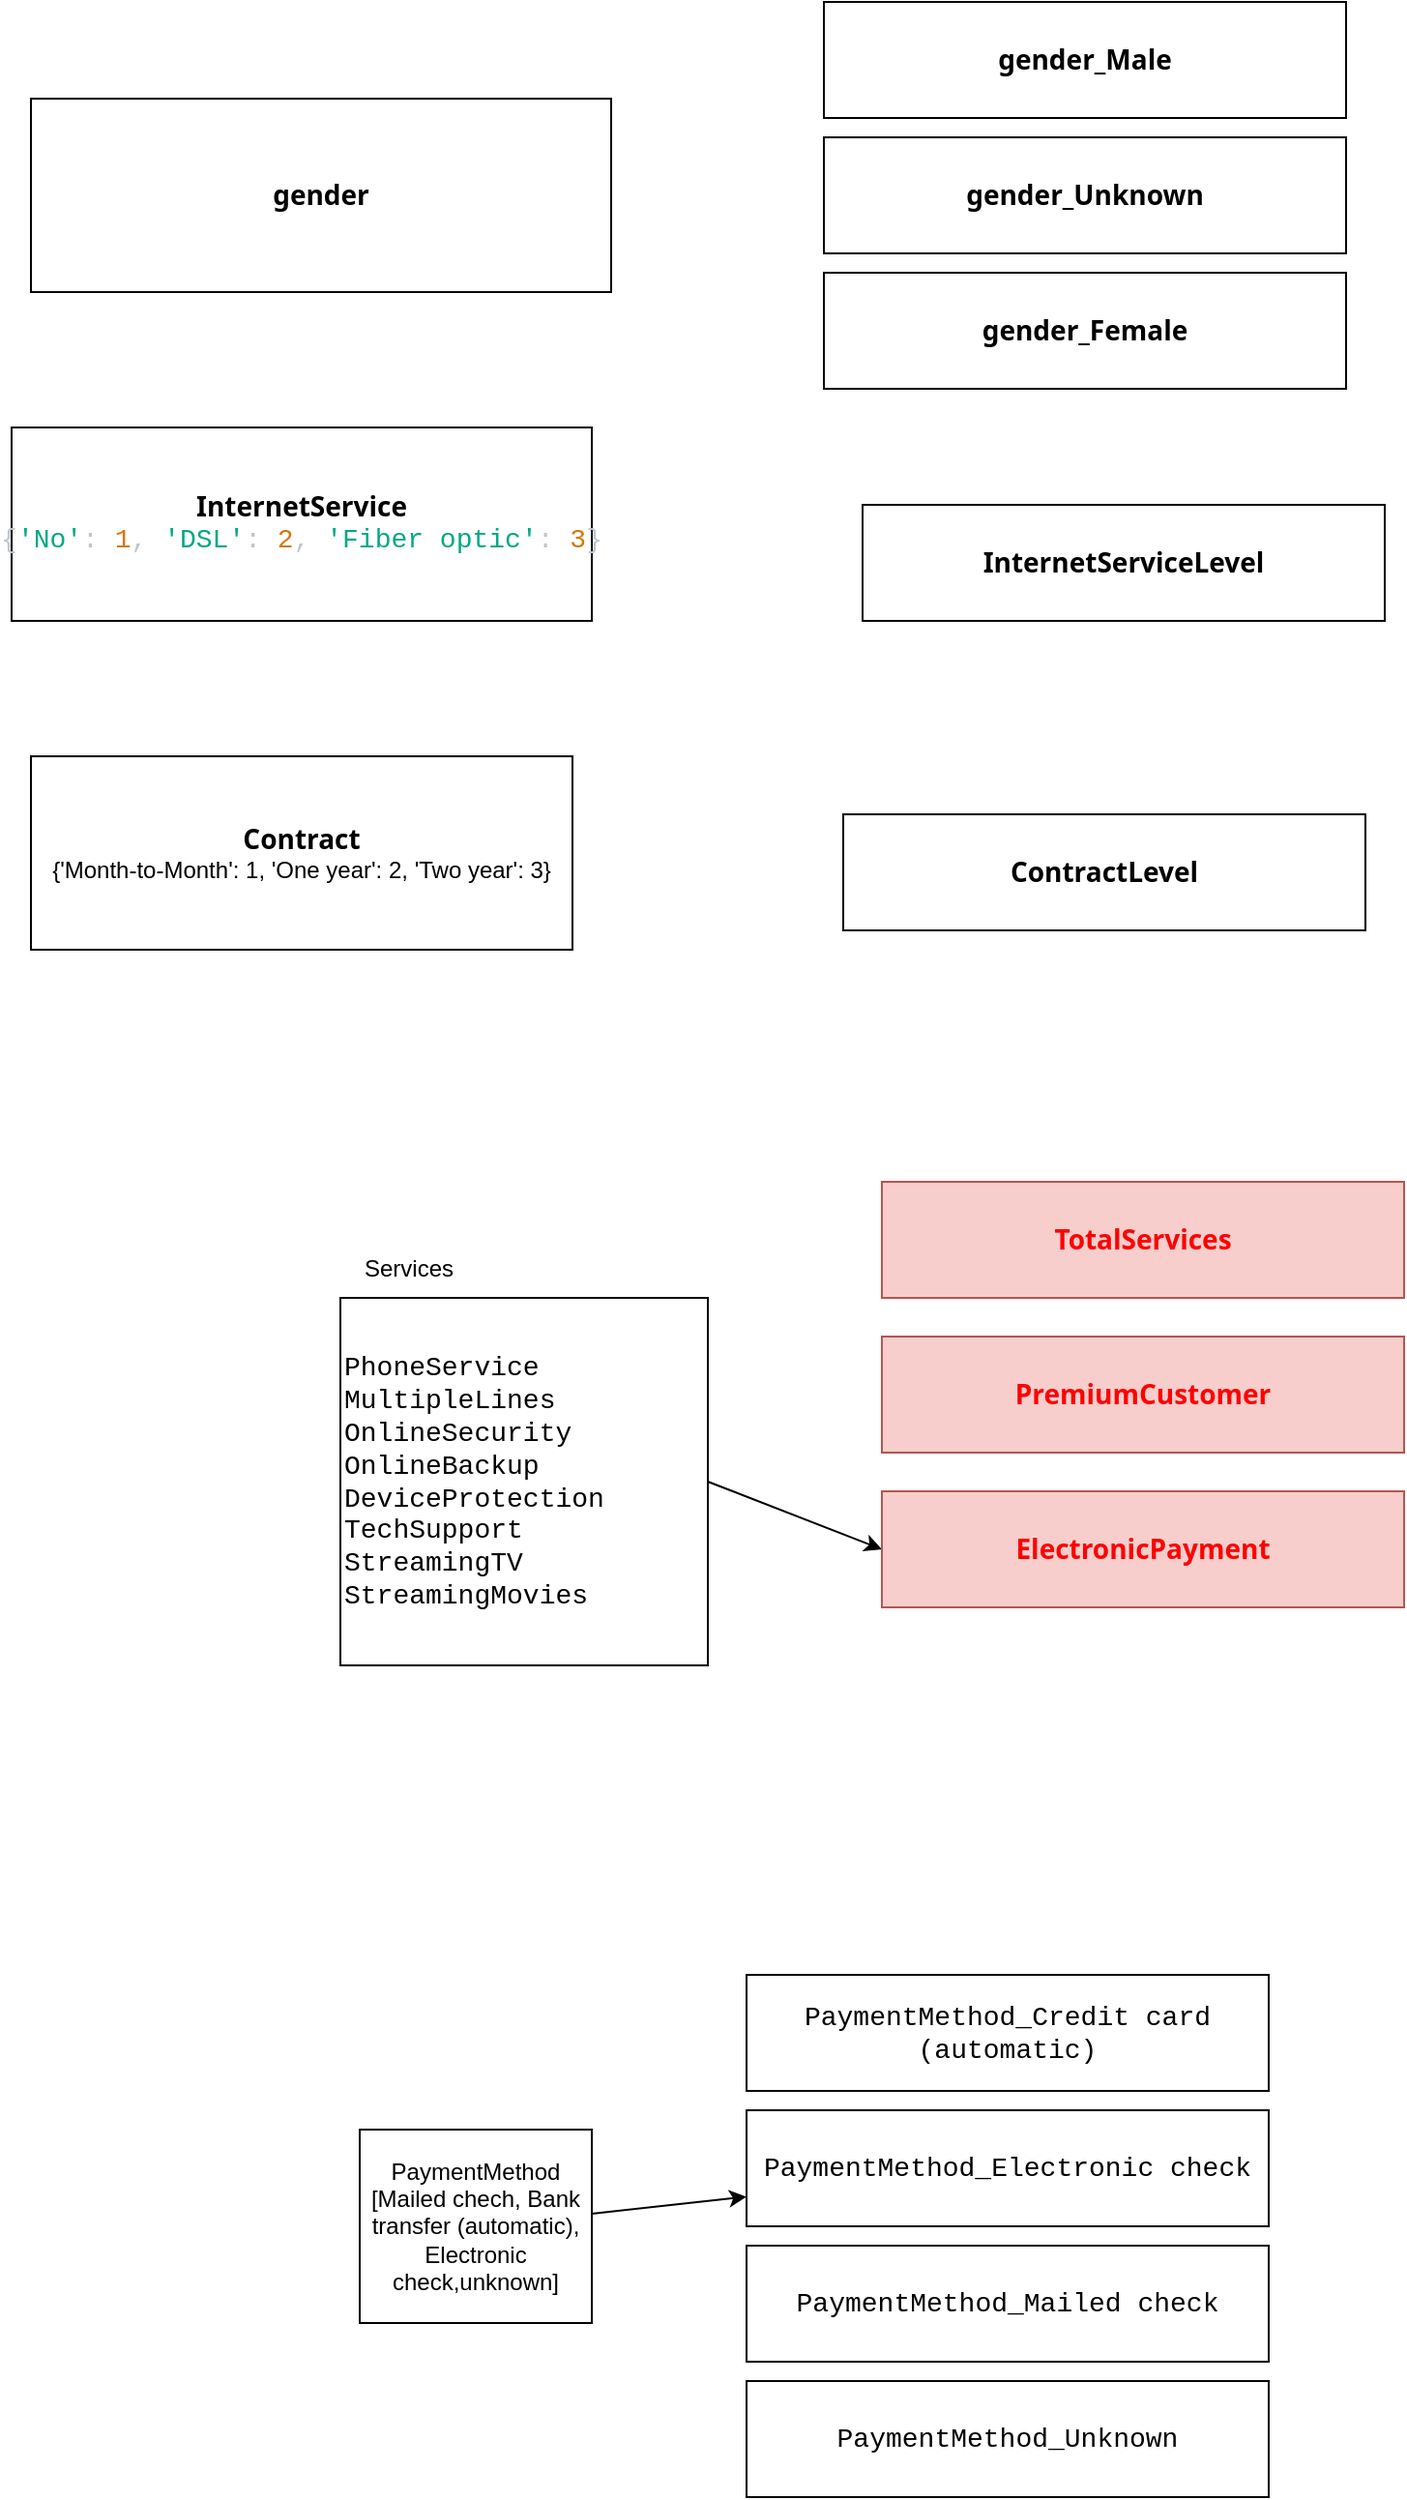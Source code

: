 <mxfile>
    <diagram id="4--uADyovsEI3JxTqUd5" name="Page-1">
        <mxGraphModel dx="1400" dy="1075" grid="1" gridSize="10" guides="1" tooltips="1" connect="1" arrows="1" fold="1" page="1" pageScale="1" pageWidth="850" pageHeight="1100" math="0" shadow="0">
            <root>
                <mxCell id="0"/>
                <mxCell id="1" parent="0"/>
                <mxCell id="13" style="edgeStyle=none;html=1;exitX=1;exitY=0.5;exitDx=0;exitDy=0;entryX=0;entryY=0.5;entryDx=0;entryDy=0;" edge="1" parent="1" source="3" target="12">
                    <mxGeometry relative="1" as="geometry"/>
                </mxCell>
                <mxCell id="3" value="&lt;font style=&quot;color: rgb(0, 0, 0);&quot;&gt;&lt;span style=&quot;font-family: Consolas, &amp;quot;Courier New&amp;quot;, monospace; font-size: 14px; white-space-collapse: preserve;&quot;&gt;PhoneService&lt;br&gt;&lt;/span&gt;&lt;span style=&quot;font-family: Consolas, &amp;quot;Courier New&amp;quot;, monospace; font-size: 14px; white-space-collapse: preserve;&quot;&gt;MultipleLines &lt;/span&gt;&lt;span style=&quot;font-family: Consolas, &amp;quot;Courier New&amp;quot;, monospace; font-size: 14px; white-space-collapse: preserve;&quot;&gt;OnlineSecurity &lt;br&gt;&lt;/span&gt;&lt;span style=&quot;font-family: Consolas, &amp;quot;Courier New&amp;quot;, monospace; font-size: 14px; white-space-collapse: preserve;&quot;&gt;OnlineBackup &lt;br&gt;&lt;/span&gt;&lt;span style=&quot;font-family: Consolas, &amp;quot;Courier New&amp;quot;, monospace; font-size: 14px; white-space-collapse: preserve;&quot;&gt;DeviceProtection &lt;br&gt;&lt;/span&gt;&lt;span style=&quot;font-family: Consolas, &amp;quot;Courier New&amp;quot;, monospace; font-size: 14px; white-space-collapse: preserve;&quot;&gt;TechSupport &lt;/span&gt;&lt;/font&gt;&lt;div&gt;&lt;span style=&quot;font-family: Consolas, &amp;quot;Courier New&amp;quot;, monospace; font-size: 14px; white-space-collapse: preserve;&quot;&gt;&lt;font style=&quot;color: rgb(0, 0, 0);&quot;&gt;StreamingTV                            &lt;/font&gt;&lt;/span&gt;&lt;div&gt;&lt;span style=&quot;font-family: Consolas, &amp;quot;Courier New&amp;quot;, monospace; font-size: 14px; white-space-collapse: preserve; background-color: transparent; color: rgb(190, 198, 208);&quot;&gt;&lt;font style=&quot;color: rgb(0, 0, 0);&quot;&gt;StreamingMovies                        &lt;/font&gt;&lt;/span&gt;&lt;/div&gt;&lt;/div&gt;" style="whiteSpace=wrap;html=1;aspect=fixed;align=left;fillColor=default;" vertex="1" parent="1">
                    <mxGeometry x="-390" y="670" width="190" height="190" as="geometry"/>
                </mxCell>
                <mxCell id="5" value="Services" style="text;html=1;align=center;verticalAlign=middle;resizable=0;points=[];autosize=1;strokeColor=none;fillColor=none;" vertex="1" parent="1">
                    <mxGeometry x="-390" y="640" width="70" height="30" as="geometry"/>
                </mxCell>
                <mxCell id="8" value="" style="edgeStyle=none;html=1;" edge="1" parent="1" source="6" target="7">
                    <mxGeometry relative="1" as="geometry"/>
                </mxCell>
                <mxCell id="6" value="PaymentMethod&lt;div&gt;[Mailed chech, Bank transfer (automatic), Electronic check,unknown]&lt;/div&gt;" style="rounded=0;whiteSpace=wrap;html=1;" vertex="1" parent="1">
                    <mxGeometry x="-380" y="1100" width="120" height="100" as="geometry"/>
                </mxCell>
                <mxCell id="7" value="&lt;span style=&quot;font-family: Consolas, &amp;quot;Courier New&amp;quot;, monospace; font-size: 14px; text-align: start; white-space-collapse: preserve;&quot;&gt;&lt;font style=&quot;color: rgb(0, 0, 0);&quot;&gt;PaymentMethod_Electronic check&lt;/font&gt;&lt;/span&gt;" style="whiteSpace=wrap;html=1;rounded=0;" vertex="1" parent="1">
                    <mxGeometry x="-180" y="1090" width="270" height="60" as="geometry"/>
                </mxCell>
                <mxCell id="9" value="&lt;span style=&quot;font-family: Consolas, &amp;quot;Courier New&amp;quot;, monospace; font-size: 14px; text-align: start; white-space-collapse: preserve;&quot;&gt;&lt;font style=&quot;color: rgb(0, 0, 0);&quot;&gt;PaymentMethod_Credit card (automatic)&lt;/font&gt;&lt;/span&gt;" style="whiteSpace=wrap;html=1;rounded=0;" vertex="1" parent="1">
                    <mxGeometry x="-180" y="1020" width="270" height="60" as="geometry"/>
                </mxCell>
                <mxCell id="10" value="&lt;span style=&quot;font-family: Consolas, &amp;quot;Courier New&amp;quot;, monospace; font-size: 14px; text-align: start; white-space-collapse: preserve;&quot;&gt;&lt;font style=&quot;color: rgb(0, 0, 0);&quot;&gt;PaymentMethod_Mailed check&lt;/font&gt;&lt;/span&gt;" style="whiteSpace=wrap;html=1;rounded=0;" vertex="1" parent="1">
                    <mxGeometry x="-180" y="1160" width="270" height="60" as="geometry"/>
                </mxCell>
                <mxCell id="11" value="&lt;span style=&quot;font-family: Consolas, &amp;quot;Courier New&amp;quot;, monospace; font-size: 14px; text-align: start; white-space-collapse: preserve;&quot;&gt;&lt;font style=&quot;color: rgb(0, 0, 0);&quot;&gt;PaymentMethod_Unknown&lt;/font&gt;&lt;/span&gt;" style="whiteSpace=wrap;html=1;rounded=0;" vertex="1" parent="1">
                    <mxGeometry x="-180" y="1230" width="270" height="60" as="geometry"/>
                </mxCell>
                <mxCell id="12" value="&lt;span style=&quot;font-family: &amp;quot;Segoe UI&amp;quot;, &amp;quot;Segoe UI Web (West European)&amp;quot;, &amp;quot;Segoe UI&amp;quot;, -apple-system, BlinkMacSystemFont, Roboto, &amp;quot;Helvetica Neue&amp;quot;, sans-serif; font-size: 14px; font-weight: 600; text-align: start; text-wrap-mode: nowrap;&quot;&gt;&lt;font style=&quot;color: rgb(255, 0, 0);&quot;&gt;ElectronicPayment&lt;/font&gt;&lt;/span&gt;" style="whiteSpace=wrap;html=1;rounded=0;fillColor=#f8cecc;strokeColor=#b85450;" vertex="1" parent="1">
                    <mxGeometry x="-110" y="770" width="270" height="60" as="geometry"/>
                </mxCell>
                <mxCell id="15" value="&lt;span style=&quot;font-family: &amp;quot;Segoe UI&amp;quot;, &amp;quot;Segoe UI Web (West European)&amp;quot;, &amp;quot;Segoe UI&amp;quot;, -apple-system, BlinkMacSystemFont, Roboto, &amp;quot;Helvetica Neue&amp;quot;, sans-serif; font-size: 14px; font-weight: 600; text-align: start; text-wrap-mode: nowrap;&quot;&gt;&lt;font style=&quot;color: rgb(255, 0, 0);&quot;&gt;TotalServices&lt;/font&gt;&lt;/span&gt;" style="whiteSpace=wrap;html=1;rounded=0;fillColor=#f8cecc;strokeColor=#b85450;" vertex="1" parent="1">
                    <mxGeometry x="-110" y="610" width="270" height="60" as="geometry"/>
                </mxCell>
                <mxCell id="16" value="&lt;span style=&quot;font-family: &amp;quot;Segoe UI&amp;quot;, &amp;quot;Segoe UI Web (West European)&amp;quot;, &amp;quot;Segoe UI&amp;quot;, -apple-system, BlinkMacSystemFont, Roboto, &amp;quot;Helvetica Neue&amp;quot;, sans-serif; font-size: 14px; font-weight: 600; text-align: start; text-wrap-mode: nowrap;&quot;&gt;&lt;font style=&quot;color: rgb(255, 0, 0);&quot;&gt;PremiumCustomer&lt;/font&gt;&lt;/span&gt;" style="whiteSpace=wrap;html=1;rounded=0;fillColor=#f8cecc;strokeColor=#b85450;" vertex="1" parent="1">
                    <mxGeometry x="-110" y="690" width="270" height="60" as="geometry"/>
                </mxCell>
                <mxCell id="17" value="&lt;span style=&quot;font-family: &amp;quot;Segoe UI&amp;quot;, &amp;quot;Segoe UI Web (West European)&amp;quot;, &amp;quot;Segoe UI&amp;quot;, -apple-system, BlinkMacSystemFont, Roboto, &amp;quot;Helvetica Neue&amp;quot;, sans-serif; font-size: 14px; font-weight: 600; text-align: start; text-wrap-mode: nowrap;&quot;&gt;&lt;font style=&quot;color: rgb(0, 0, 0);&quot;&gt;Contract&lt;/font&gt;&lt;/span&gt;&lt;br&gt;&lt;div style=&quot;text-align: start;&quot;&gt;{&#39;Month-to-Month&#39;: 1, &#39;One year&#39;: 2, &#39;Two year&#39;: 3}&lt;/div&gt;" style="rounded=0;whiteSpace=wrap;html=1;" vertex="1" parent="1">
                    <mxGeometry x="-550" y="390" width="280" height="100" as="geometry"/>
                </mxCell>
                <mxCell id="19" value="&lt;span style=&quot;font-family: &amp;quot;Segoe UI&amp;quot;, &amp;quot;Segoe UI Web (West European)&amp;quot;, &amp;quot;Segoe UI&amp;quot;, -apple-system, BlinkMacSystemFont, Roboto, &amp;quot;Helvetica Neue&amp;quot;, sans-serif; font-size: 14px; font-weight: 600; text-align: start; text-wrap-mode: nowrap;&quot;&gt;&lt;font style=&quot;color: rgb(0, 0, 0);&quot;&gt;ContractLevel&lt;/font&gt;&lt;/span&gt;" style="whiteSpace=wrap;html=1;rounded=0;" vertex="1" parent="1">
                    <mxGeometry x="-130" y="420" width="270" height="60" as="geometry"/>
                </mxCell>
                <mxCell id="20" value="&lt;span style=&quot;font-family: &amp;quot;Segoe UI&amp;quot;, &amp;quot;Segoe UI Web (West European)&amp;quot;, &amp;quot;Segoe UI&amp;quot;, -apple-system, BlinkMacSystemFont, Roboto, &amp;quot;Helvetica Neue&amp;quot;, sans-serif; font-size: 14px; font-weight: 600; text-align: start; text-wrap-mode: nowrap;&quot;&gt;&lt;font style=&quot;color: rgb(0, 0, 0);&quot;&gt;InternetService&lt;/font&gt;&lt;/span&gt;&lt;div&gt;&lt;div style=&quot;font-family: Consolas, &amp;quot;Courier New&amp;quot;, monospace; font-size: 14px; line-height: 19px; white-space: pre;&quot;&gt;&lt;span&gt;&lt;font style=&quot;color: rgb(0, 0, 0);&quot;&gt;&lt;span style=&quot;color: rgb(190, 198, 208);&quot;&gt;{&lt;/span&gt;&lt;span style=&quot;color: rgb(0, 168, 132);&quot;&gt;&#39;No&#39;&lt;/span&gt;&lt;span style=&quot;color: rgb(190, 198, 208);&quot;&gt;:&lt;/span&gt;&lt;span style=&quot;color: rgb(160, 172, 187);&quot;&gt; &lt;/span&gt;&lt;span style=&quot;color: rgb(212, 119, 12);&quot;&gt;1&lt;/span&gt;&lt;span style=&quot;color: rgb(190, 198, 208);&quot;&gt;,&lt;/span&gt;&lt;span style=&quot;color: rgb(160, 172, 187);&quot;&gt; &lt;/span&gt;&lt;span style=&quot;color: rgb(0, 168, 132);&quot;&gt;&#39;DSL&#39;&lt;/span&gt;&lt;span style=&quot;color: rgb(190, 198, 208);&quot;&gt;:&lt;/span&gt;&lt;span style=&quot;color: rgb(160, 172, 187);&quot;&gt; &lt;/span&gt;&lt;span style=&quot;color: rgb(212, 119, 12);&quot;&gt;2&lt;/span&gt;&lt;span style=&quot;color: rgb(190, 198, 208);&quot;&gt;,&lt;/span&gt;&lt;span style=&quot;color: rgb(160, 172, 187);&quot;&gt; &lt;/span&gt;&lt;span style=&quot;color: rgb(0, 168, 132);&quot;&gt;&#39;Fiber optic&#39;&lt;/span&gt;&lt;span style=&quot;color: rgb(190, 198, 208);&quot;&gt;:&lt;/span&gt;&lt;span style=&quot;color: rgb(160, 172, 187);&quot;&gt; &lt;/span&gt;&lt;span style=&quot;color: rgb(212, 119, 12);&quot;&gt;3&lt;/span&gt;&lt;span style=&quot;color: rgb(190, 198, 208);&quot;&gt;}&lt;/span&gt;&lt;/font&gt;&lt;/span&gt;&lt;/div&gt;&lt;/div&gt;" style="rounded=0;whiteSpace=wrap;html=1;" vertex="1" parent="1">
                    <mxGeometry x="-560" y="220" width="300" height="100" as="geometry"/>
                </mxCell>
                <mxCell id="21" value="&lt;span style=&quot;font-family: &amp;quot;Segoe UI&amp;quot;, &amp;quot;Segoe UI Web (West European)&amp;quot;, &amp;quot;Segoe UI&amp;quot;, -apple-system, BlinkMacSystemFont, Roboto, &amp;quot;Helvetica Neue&amp;quot;, sans-serif; font-size: 14px; font-weight: 600; text-align: start; text-wrap-mode: nowrap;&quot;&gt;&lt;font style=&quot;color: rgb(0, 0, 0);&quot;&gt;InternetServiceLevel&lt;/font&gt;&lt;/span&gt;" style="whiteSpace=wrap;html=1;rounded=0;" vertex="1" parent="1">
                    <mxGeometry x="-120" y="260" width="270" height="60" as="geometry"/>
                </mxCell>
                <mxCell id="22" value="&lt;span style=&quot;font-family: &amp;quot;Segoe UI&amp;quot;, &amp;quot;Segoe UI Web (West European)&amp;quot;, &amp;quot;Segoe UI&amp;quot;, -apple-system, BlinkMacSystemFont, Roboto, &amp;quot;Helvetica Neue&amp;quot;, sans-serif; font-size: 14px; font-weight: 600; text-align: start; text-wrap-mode: nowrap;&quot;&gt;&lt;font style=&quot;color: rgb(0, 0, 0);&quot;&gt;gender&lt;/font&gt;&lt;/span&gt;" style="rounded=0;whiteSpace=wrap;html=1;" vertex="1" parent="1">
                    <mxGeometry x="-550" y="50" width="300" height="100" as="geometry"/>
                </mxCell>
                <mxCell id="23" value="&lt;span style=&quot;font-family: &amp;quot;Segoe UI&amp;quot;, &amp;quot;Segoe UI Web (West European)&amp;quot;, &amp;quot;Segoe UI&amp;quot;, -apple-system, BlinkMacSystemFont, Roboto, &amp;quot;Helvetica Neue&amp;quot;, sans-serif; font-size: 14px; font-weight: 600; text-align: start; text-wrap-mode: nowrap;&quot;&gt;&lt;font style=&quot;color: rgb(0, 0, 0);&quot;&gt;gender_Male&lt;/font&gt;&lt;/span&gt;" style="whiteSpace=wrap;html=1;rounded=0;" vertex="1" parent="1">
                    <mxGeometry x="-140" width="270" height="60" as="geometry"/>
                </mxCell>
                <mxCell id="24" value="&lt;span style=&quot;font-family: &amp;quot;Segoe UI&amp;quot;, &amp;quot;Segoe UI Web (West European)&amp;quot;, &amp;quot;Segoe UI&amp;quot;, -apple-system, BlinkMacSystemFont, Roboto, &amp;quot;Helvetica Neue&amp;quot;, sans-serif; font-size: 14px; font-weight: 600; text-align: start; text-wrap-mode: nowrap;&quot;&gt;&lt;font style=&quot;color: rgb(0, 0, 0);&quot;&gt;gender_Unknown&lt;/font&gt;&lt;/span&gt;" style="whiteSpace=wrap;html=1;rounded=0;" vertex="1" parent="1">
                    <mxGeometry x="-140" y="70" width="270" height="60" as="geometry"/>
                </mxCell>
                <mxCell id="25" value="&lt;span style=&quot;font-family: &amp;quot;Segoe UI&amp;quot;, &amp;quot;Segoe UI Web (West European)&amp;quot;, &amp;quot;Segoe UI&amp;quot;, -apple-system, BlinkMacSystemFont, Roboto, &amp;quot;Helvetica Neue&amp;quot;, sans-serif; font-size: 14px; font-weight: 600; text-align: start; text-wrap-mode: nowrap;&quot;&gt;&lt;font style=&quot;color: rgb(0, 0, 0);&quot;&gt;gender_Female&lt;/font&gt;&lt;/span&gt;" style="whiteSpace=wrap;html=1;rounded=0;" vertex="1" parent="1">
                    <mxGeometry x="-140" y="140" width="270" height="60" as="geometry"/>
                </mxCell>
            </root>
        </mxGraphModel>
    </diagram>
</mxfile>